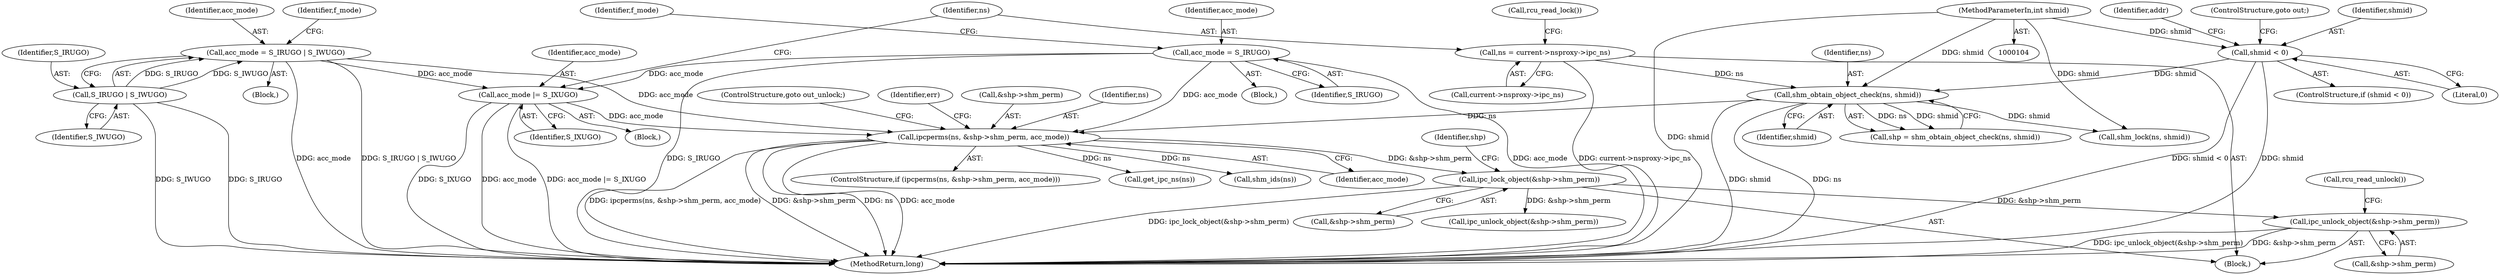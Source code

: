 digraph "0_linux_a399b29dfbaaaf91162b2dc5a5875dd51bbfa2a1_0@pointer" {
"1000312" [label="(Call,ipc_unlock_object(&shp->shm_perm))"];
"1000268" [label="(Call,ipc_lock_object(&shp->shm_perm))"];
"1000251" [label="(Call,ipcperms(ns, &shp->shm_perm, acc_mode))"];
"1000234" [label="(Call,shm_obtain_object_check(ns, shmid))"];
"1000224" [label="(Call,ns = current->nsproxy->ipc_ns)"];
"1000132" [label="(Call,shmid < 0)"];
"1000105" [label="(MethodParameterIn,int shmid)"];
"1000190" [label="(Call,acc_mode = S_IRUGO)"];
"1000221" [label="(Call,acc_mode |= S_IXUGO)"];
"1000203" [label="(Call,acc_mode = S_IRUGO | S_IWUGO)"];
"1000205" [label="(Call,S_IRUGO | S_IWUGO)"];
"1000251" [label="(Call,ipcperms(ns, &shp->shm_perm, acc_mode))"];
"1000258" [label="(ControlStructure,goto out_unlock;)"];
"1000393" [label="(Call,get_ipc_ns(ns))"];
"1000133" [label="(Identifier,shmid)"];
"1000552" [label="(MethodReturn,long)"];
"1000317" [label="(Call,rcu_read_unlock())"];
"1000110" [label="(Block,)"];
"1000236" [label="(Identifier,shmid)"];
"1000276" [label="(Identifier,shp)"];
"1000203" [label="(Call,acc_mode = S_IRUGO | S_IWUGO)"];
"1000190" [label="(Call,acc_mode = S_IRUGO)"];
"1000231" [label="(Call,rcu_read_lock())"];
"1000139" [label="(Identifier,addr)"];
"1000223" [label="(Identifier,S_IXUGO)"];
"1000192" [label="(Identifier,S_IRUGO)"];
"1000312" [label="(Call,ipc_unlock_object(&shp->shm_perm))"];
"1000260" [label="(Identifier,err)"];
"1000217" [label="(Block,)"];
"1000204" [label="(Identifier,acc_mode)"];
"1000269" [label="(Call,&shp->shm_perm)"];
"1000514" [label="(Call,shm_ids(ns))"];
"1000224" [label="(Call,ns = current->nsproxy->ipc_ns)"];
"1000268" [label="(Call,ipc_lock_object(&shp->shm_perm))"];
"1000135" [label="(ControlStructure,goto out;)"];
"1000132" [label="(Call,shmid < 0)"];
"1000313" [label="(Call,&shp->shm_perm)"];
"1000257" [label="(Identifier,acc_mode)"];
"1000197" [label="(Block,)"];
"1000250" [label="(ControlStructure,if (ipcperms(ns, &shp->shm_perm, acc_mode)))"];
"1000235" [label="(Identifier,ns)"];
"1000186" [label="(Block,)"];
"1000222" [label="(Identifier,acc_mode)"];
"1000280" [label="(Call,ipc_unlock_object(&shp->shm_perm))"];
"1000253" [label="(Call,&shp->shm_perm)"];
"1000225" [label="(Identifier,ns)"];
"1000131" [label="(ControlStructure,if (shmid < 0))"];
"1000221" [label="(Call,acc_mode |= S_IXUGO)"];
"1000234" [label="(Call,shm_obtain_object_check(ns, shmid))"];
"1000191" [label="(Identifier,acc_mode)"];
"1000209" [label="(Identifier,f_mode)"];
"1000207" [label="(Identifier,S_IWUGO)"];
"1000206" [label="(Identifier,S_IRUGO)"];
"1000205" [label="(Call,S_IRUGO | S_IWUGO)"];
"1000226" [label="(Call,current->nsproxy->ipc_ns)"];
"1000519" [label="(Call,shm_lock(ns, shmid))"];
"1000232" [label="(Call,shp = shm_obtain_object_check(ns, shmid))"];
"1000134" [label="(Literal,0)"];
"1000105" [label="(MethodParameterIn,int shmid)"];
"1000194" [label="(Identifier,f_mode)"];
"1000252" [label="(Identifier,ns)"];
"1000312" -> "1000110"  [label="AST: "];
"1000312" -> "1000313"  [label="CFG: "];
"1000313" -> "1000312"  [label="AST: "];
"1000317" -> "1000312"  [label="CFG: "];
"1000312" -> "1000552"  [label="DDG: ipc_unlock_object(&shp->shm_perm)"];
"1000312" -> "1000552"  [label="DDG: &shp->shm_perm"];
"1000268" -> "1000312"  [label="DDG: &shp->shm_perm"];
"1000268" -> "1000110"  [label="AST: "];
"1000268" -> "1000269"  [label="CFG: "];
"1000269" -> "1000268"  [label="AST: "];
"1000276" -> "1000268"  [label="CFG: "];
"1000268" -> "1000552"  [label="DDG: ipc_lock_object(&shp->shm_perm)"];
"1000251" -> "1000268"  [label="DDG: &shp->shm_perm"];
"1000268" -> "1000280"  [label="DDG: &shp->shm_perm"];
"1000251" -> "1000250"  [label="AST: "];
"1000251" -> "1000257"  [label="CFG: "];
"1000252" -> "1000251"  [label="AST: "];
"1000253" -> "1000251"  [label="AST: "];
"1000257" -> "1000251"  [label="AST: "];
"1000258" -> "1000251"  [label="CFG: "];
"1000260" -> "1000251"  [label="CFG: "];
"1000251" -> "1000552"  [label="DDG: ipcperms(ns, &shp->shm_perm, acc_mode)"];
"1000251" -> "1000552"  [label="DDG: &shp->shm_perm"];
"1000251" -> "1000552"  [label="DDG: ns"];
"1000251" -> "1000552"  [label="DDG: acc_mode"];
"1000234" -> "1000251"  [label="DDG: ns"];
"1000190" -> "1000251"  [label="DDG: acc_mode"];
"1000221" -> "1000251"  [label="DDG: acc_mode"];
"1000203" -> "1000251"  [label="DDG: acc_mode"];
"1000251" -> "1000393"  [label="DDG: ns"];
"1000251" -> "1000514"  [label="DDG: ns"];
"1000234" -> "1000232"  [label="AST: "];
"1000234" -> "1000236"  [label="CFG: "];
"1000235" -> "1000234"  [label="AST: "];
"1000236" -> "1000234"  [label="AST: "];
"1000232" -> "1000234"  [label="CFG: "];
"1000234" -> "1000552"  [label="DDG: shmid"];
"1000234" -> "1000552"  [label="DDG: ns"];
"1000234" -> "1000232"  [label="DDG: ns"];
"1000234" -> "1000232"  [label="DDG: shmid"];
"1000224" -> "1000234"  [label="DDG: ns"];
"1000132" -> "1000234"  [label="DDG: shmid"];
"1000105" -> "1000234"  [label="DDG: shmid"];
"1000234" -> "1000519"  [label="DDG: shmid"];
"1000224" -> "1000110"  [label="AST: "];
"1000224" -> "1000226"  [label="CFG: "];
"1000225" -> "1000224"  [label="AST: "];
"1000226" -> "1000224"  [label="AST: "];
"1000231" -> "1000224"  [label="CFG: "];
"1000224" -> "1000552"  [label="DDG: current->nsproxy->ipc_ns"];
"1000132" -> "1000131"  [label="AST: "];
"1000132" -> "1000134"  [label="CFG: "];
"1000133" -> "1000132"  [label="AST: "];
"1000134" -> "1000132"  [label="AST: "];
"1000135" -> "1000132"  [label="CFG: "];
"1000139" -> "1000132"  [label="CFG: "];
"1000132" -> "1000552"  [label="DDG: shmid < 0"];
"1000132" -> "1000552"  [label="DDG: shmid"];
"1000105" -> "1000132"  [label="DDG: shmid"];
"1000105" -> "1000104"  [label="AST: "];
"1000105" -> "1000552"  [label="DDG: shmid"];
"1000105" -> "1000519"  [label="DDG: shmid"];
"1000190" -> "1000186"  [label="AST: "];
"1000190" -> "1000192"  [label="CFG: "];
"1000191" -> "1000190"  [label="AST: "];
"1000192" -> "1000190"  [label="AST: "];
"1000194" -> "1000190"  [label="CFG: "];
"1000190" -> "1000552"  [label="DDG: acc_mode"];
"1000190" -> "1000552"  [label="DDG: S_IRUGO"];
"1000190" -> "1000221"  [label="DDG: acc_mode"];
"1000221" -> "1000217"  [label="AST: "];
"1000221" -> "1000223"  [label="CFG: "];
"1000222" -> "1000221"  [label="AST: "];
"1000223" -> "1000221"  [label="AST: "];
"1000225" -> "1000221"  [label="CFG: "];
"1000221" -> "1000552"  [label="DDG: acc_mode |= S_IXUGO"];
"1000221" -> "1000552"  [label="DDG: S_IXUGO"];
"1000221" -> "1000552"  [label="DDG: acc_mode"];
"1000203" -> "1000221"  [label="DDG: acc_mode"];
"1000203" -> "1000197"  [label="AST: "];
"1000203" -> "1000205"  [label="CFG: "];
"1000204" -> "1000203"  [label="AST: "];
"1000205" -> "1000203"  [label="AST: "];
"1000209" -> "1000203"  [label="CFG: "];
"1000203" -> "1000552"  [label="DDG: S_IRUGO | S_IWUGO"];
"1000203" -> "1000552"  [label="DDG: acc_mode"];
"1000205" -> "1000203"  [label="DDG: S_IRUGO"];
"1000205" -> "1000203"  [label="DDG: S_IWUGO"];
"1000205" -> "1000207"  [label="CFG: "];
"1000206" -> "1000205"  [label="AST: "];
"1000207" -> "1000205"  [label="AST: "];
"1000205" -> "1000552"  [label="DDG: S_IRUGO"];
"1000205" -> "1000552"  [label="DDG: S_IWUGO"];
}
